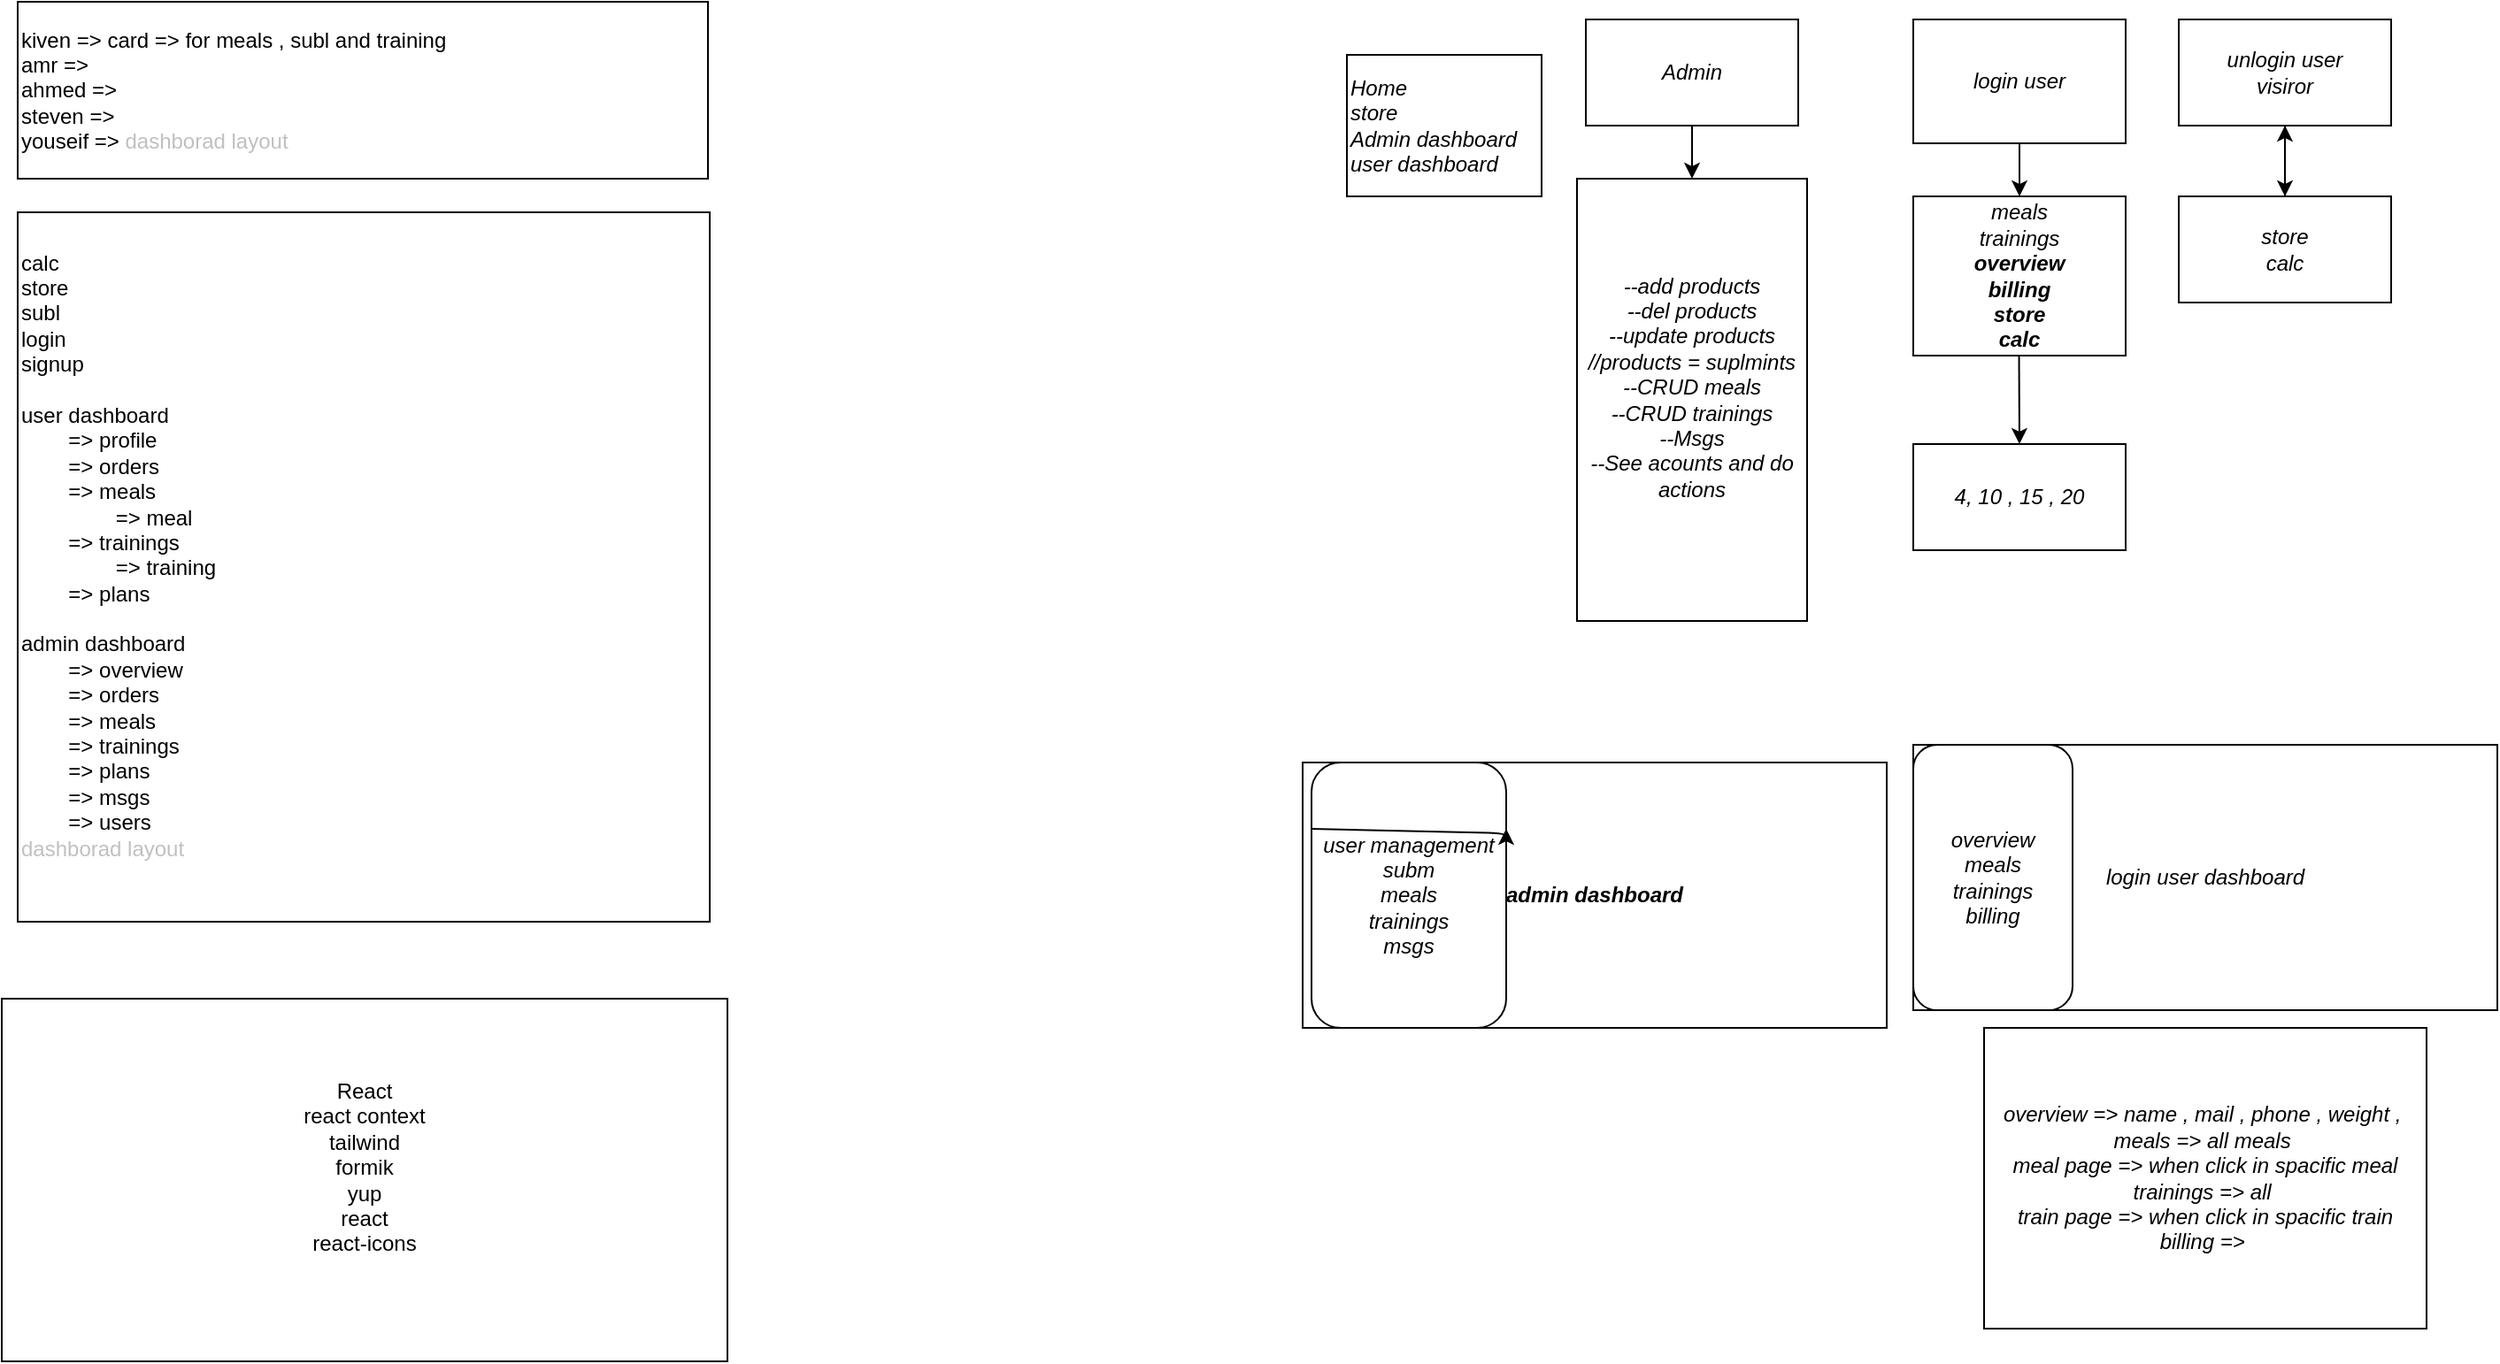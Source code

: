 <mxfile>
    <diagram id="DKa2GApFZwo3uTfHYqPl" name="Page-1">
        <mxGraphModel dx="1685" dy="469" grid="1" gridSize="10" guides="1" tooltips="1" connect="1" arrows="1" fold="1" page="1" pageScale="1" pageWidth="850" pageHeight="1100" math="0" shadow="0">
            <root>
                <mxCell id="0"/>
                <mxCell id="1" parent="0"/>
                <mxCell id="27" value="admin dashboard" style="rounded=0;whiteSpace=wrap;html=1;fontStyle=3" parent="1" vertex="1">
                    <mxGeometry x="95" y="600" width="330" height="150" as="geometry"/>
                </mxCell>
                <mxCell id="2" value="Home&lt;br&gt;store&lt;br&gt;Admin dashboard&lt;br&gt;user dashboard" style="rounded=0;whiteSpace=wrap;html=1;align=left;fontStyle=2" parent="1" vertex="1">
                    <mxGeometry x="120" y="200" width="110" height="80" as="geometry"/>
                </mxCell>
                <mxCell id="11" style="edgeStyle=none;html=1;exitX=0.5;exitY=1;exitDx=0;exitDy=0;entryX=0.5;entryY=0;entryDx=0;entryDy=0;" parent="1" source="3" target="7" edge="1">
                    <mxGeometry relative="1" as="geometry"/>
                </mxCell>
                <mxCell id="3" value="Admin" style="rounded=0;whiteSpace=wrap;html=1;fontStyle=2" parent="1" vertex="1">
                    <mxGeometry x="255" y="180" width="120" height="60" as="geometry"/>
                </mxCell>
                <mxCell id="12" style="edgeStyle=none;html=1;exitX=0.5;exitY=1;exitDx=0;exitDy=0;entryX=0.5;entryY=0;entryDx=0;entryDy=0;" parent="1" source="4" target="9" edge="1">
                    <mxGeometry relative="1" as="geometry">
                        <mxPoint x="640" y="240.0" as="sourcePoint"/>
                        <mxPoint x="640" y="270.0" as="targetPoint"/>
                    </mxGeometry>
                </mxCell>
                <mxCell id="4" value="login user" style="rounded=0;whiteSpace=wrap;html=1;fontStyle=2" parent="1" vertex="1">
                    <mxGeometry x="440" y="180" width="120" height="70" as="geometry"/>
                </mxCell>
                <mxCell id="7" value="&lt;font style=&quot;color: light-dark(rgb(0, 0, 0), rgb(255, 255, 255));&quot;&gt;&lt;font style=&quot;&quot;&gt;--add products&lt;br&gt;&lt;span&gt;--del products&lt;br&gt;&lt;/span&gt;&lt;/font&gt;&lt;span&gt;&lt;font style=&quot;&quot;&gt;--update products&lt;br&gt;//products = suplmints&lt;br&gt;&lt;/font&gt;--CRUD meals&lt;br&gt;--CRUD trainings&lt;br&gt;--Msgs&lt;br&gt;--See acounts and do actions&lt;br&gt;&lt;/span&gt;&lt;/font&gt;&lt;div&gt;&lt;span style=&quot;color: rgb(255, 255, 255);&quot;&gt;&lt;br&gt;&lt;/span&gt;&lt;/div&gt;" style="rounded=0;whiteSpace=wrap;html=1;fontStyle=2" parent="1" vertex="1">
                    <mxGeometry x="250" y="270" width="130" height="250" as="geometry"/>
                </mxCell>
                <mxCell id="14" style="edgeStyle=none;html=1;exitX=0.5;exitY=1;exitDx=0;exitDy=0;entryX=0.5;entryY=0;entryDx=0;entryDy=0;" parent="1" target="13" edge="1">
                    <mxGeometry relative="1" as="geometry">
                        <mxPoint x="499.62" y="340" as="sourcePoint"/>
                        <mxPoint x="499.62" y="380" as="targetPoint"/>
                    </mxGeometry>
                </mxCell>
                <mxCell id="9" value="meals&lt;br&gt;trainings&lt;br&gt;&lt;b&gt;overview&lt;br&gt;billing&lt;br&gt;store&lt;br&gt;calc&lt;/b&gt;" style="rounded=0;whiteSpace=wrap;html=1;fontStyle=2" parent="1" vertex="1">
                    <mxGeometry x="440" y="280" width="120" height="90" as="geometry"/>
                </mxCell>
                <mxCell id="13" value="4, 10 , 15 , 20" style="rounded=0;whiteSpace=wrap;html=1;fontStyle=2" parent="1" vertex="1">
                    <mxGeometry x="440" y="420" width="120" height="60" as="geometry"/>
                </mxCell>
                <mxCell id="20" style="edgeStyle=none;html=1;exitX=0.5;exitY=1;exitDx=0;exitDy=0;entryX=0.5;entryY=0;entryDx=0;entryDy=0;" parent="1" source="21" target="23" edge="1">
                    <mxGeometry relative="1" as="geometry"/>
                </mxCell>
                <mxCell id="21" value="unlogin user&lt;br&gt;visiror" style="rounded=0;whiteSpace=wrap;html=1;fontStyle=2" parent="1" vertex="1">
                    <mxGeometry x="590" y="180" width="120" height="60" as="geometry"/>
                </mxCell>
                <mxCell id="25" value="" style="edgeStyle=none;html=1;" parent="1" source="23" target="21" edge="1">
                    <mxGeometry relative="1" as="geometry">
                        <Array as="points">
                            <mxPoint x="650" y="250"/>
                        </Array>
                    </mxGeometry>
                </mxCell>
                <mxCell id="23" value="store&lt;br&gt;calc" style="rounded=0;whiteSpace=wrap;html=1;fontStyle=2" parent="1" vertex="1">
                    <mxGeometry x="590" y="280" width="120" height="60" as="geometry"/>
                </mxCell>
                <mxCell id="28" value="user management&lt;br&gt;subm&lt;br&gt;meals&lt;br&gt;trainings&lt;br&gt;msgs" style="rounded=1;whiteSpace=wrap;html=1;fontStyle=2" parent="1" vertex="1">
                    <mxGeometry x="100" y="600" width="110" height="150" as="geometry"/>
                </mxCell>
                <mxCell id="31" value="login user dashboard" style="rounded=0;whiteSpace=wrap;html=1;fontStyle=2" parent="1" vertex="1">
                    <mxGeometry x="440" y="590" width="330" height="150" as="geometry"/>
                </mxCell>
                <mxCell id="32" value="overview&lt;br&gt;meals&lt;br&gt;trainings&lt;br&gt;billing" style="rounded=1;whiteSpace=wrap;html=1;fontStyle=2" parent="1" vertex="1">
                    <mxGeometry x="440" y="590" width="90" height="150" as="geometry"/>
                </mxCell>
                <mxCell id="33" value="&lt;font style=&quot;color: light-dark(rgb(0, 0, 0), rgb(255, 255, 255));&quot;&gt;&lt;span&gt;overview =&amp;gt; name , mail , phone , weight ,&amp;nbsp;&lt;/span&gt;&lt;br style=&quot;scrollbar-color: rgb(75, 75, 75) rgb(27, 29, 30);&quot;&gt;&lt;span&gt;meals =&amp;gt; all meals&amp;nbsp;&lt;/span&gt;&lt;br style=&quot;scrollbar-color: rgb(75, 75, 75) rgb(27, 29, 30);&quot;&gt;&lt;span&gt;meal page =&amp;gt; when click in spacific meal&lt;br&gt;trainings =&amp;gt; all&amp;nbsp;&lt;br&gt;&lt;/span&gt;&lt;span&gt;train page =&amp;gt; when click in spacific train&lt;br&gt;billing =&amp;gt;&amp;nbsp;&lt;/span&gt;&lt;/font&gt;&lt;span style=&quot;color: rgb(255, 255, 255);&quot;&gt;&lt;/span&gt;" style="rounded=0;whiteSpace=wrap;html=1;fontStyle=2" parent="1" vertex="1">
                    <mxGeometry x="480" y="750" width="250" height="170" as="geometry"/>
                </mxCell>
                <mxCell id="40" style="edgeStyle=none;html=1;exitX=0;exitY=0.25;exitDx=0;exitDy=0;entryX=1;entryY=0.25;entryDx=0;entryDy=0;" parent="1" source="28" target="28" edge="1">
                    <mxGeometry relative="1" as="geometry">
                        <Array as="points">
                            <mxPoint x="210" y="640"/>
                        </Array>
                    </mxGeometry>
                </mxCell>
                <mxCell id="42" value="&lt;font style=&quot;&quot;&gt;&lt;font style=&quot;color: light-dark(rgb(0, 0, 0), rgb(255, 255, 255));&quot;&gt;kiven =&amp;gt; card =&amp;gt; for meals , subl and training&lt;/font&gt;&lt;br&gt;&lt;font style=&quot;color: light-dark(rgb(0, 0, 0), rgb(255, 255, 255));&quot;&gt;amr =&amp;gt;&lt;br&gt;&lt;/font&gt;&lt;font style=&quot;color: light-dark(rgb(0, 0, 0), rgb(255, 255, 255));&quot;&gt;ahmed =&amp;gt; &lt;span style=&quot;color: rgb(255, 255, 255);&quot;&gt;d&lt;/span&gt;&lt;br&gt;&lt;/font&gt;&lt;font style=&quot;color: light-dark(rgb(0, 0, 0), rgb(255, 255, 255));&quot;&gt;steven =&amp;gt;&amp;nbsp;&lt;br style=&quot;scrollbar-color: rgb(75, 75, 75) rgb(27, 29, 30);&quot;&gt;&lt;/font&gt;&lt;font style=&quot;color: light-dark(rgb(0, 0, 0), rgb(255, 255, 255));&quot;&gt;youseif =&amp;gt;&amp;nbsp;&lt;/font&gt;&lt;span style=&quot;color: rgb(192, 192, 192);&quot;&gt;dashborad layout&lt;/span&gt;&lt;/font&gt;" style="rounded=0;whiteSpace=wrap;html=1;align=left;" vertex="1" parent="1">
                    <mxGeometry x="-631" y="170" width="390" height="100" as="geometry"/>
                </mxCell>
                <mxCell id="44" value="&lt;font style=&quot;color: light-dark(rgb(0, 0, 0), rgb(255, 255, 255));&quot;&gt;calc&amp;nbsp;&lt;br&gt;store&lt;br&gt;subl&lt;br&gt;login&lt;br&gt;signup&lt;br&gt;&lt;br&gt;&lt;/font&gt;&lt;div&gt;&lt;font style=&quot;color: light-dark(rgb(0, 0, 0), rgb(255, 255, 255));&quot;&gt;user dashboard&amp;nbsp;&lt;br&gt;&lt;span style=&quot;white-space: pre;&quot;&gt;&#x9;&lt;/span&gt;=&amp;gt; profile&lt;br&gt;&lt;span style=&quot;white-space: pre;&quot;&gt;&#x9;&lt;/span&gt;=&amp;gt; orders&lt;br&gt;&lt;span style=&quot;white-space: pre;&quot;&gt;&#x9;&lt;/span&gt;=&amp;gt; meals&lt;br&gt;&lt;span style=&quot;white-space: pre;&quot;&gt;&#x9;&lt;/span&gt;&lt;span style=&quot;white-space: pre;&quot;&gt;&#x9;&lt;/span&gt;=&amp;gt; meal&lt;br&gt;&lt;span style=&quot;white-space: pre;&quot;&gt;&#x9;&lt;/span&gt;=&amp;gt; trainings&lt;br&gt;&lt;span style=&quot;white-space: pre;&quot;&gt;&#x9;&lt;/span&gt;&lt;span style=&quot;white-space: pre;&quot;&gt;&#x9;&lt;/span&gt;=&amp;gt; training&lt;br&gt;&lt;span style=&quot;white-space: pre;&quot;&gt;&#x9;&lt;/span&gt;=&amp;gt; plans&lt;br&gt;&lt;br&gt;&lt;/font&gt;&lt;font style=&quot;&quot;&gt;&lt;font style=&quot;color: light-dark(rgb(0, 0, 0), rgb(255, 255, 255));&quot;&gt;&lt;span&gt;admin dashboard&amp;nbsp;&lt;/span&gt;&lt;br style=&quot;scrollbar-color: rgb(75, 75, 75) rgb(27, 29, 30);&quot;&gt;&lt;span style=&quot;scrollbar-color: rgb(75, 75, 75) rgb(27, 29, 30); white-space: pre;&quot;&gt;&#x9;&lt;/span&gt;&lt;span&gt;=&amp;gt; overview&lt;/span&gt;&lt;br style=&quot;scrollbar-color: rgb(75, 75, 75) rgb(27, 29, 30);&quot;&gt;&lt;span style=&quot;scrollbar-color: rgb(75, 75, 75) rgb(27, 29, 30); white-space: pre;&quot;&gt;&#x9;&lt;/span&gt;&lt;span&gt;=&amp;gt; orders&lt;/span&gt;&lt;br style=&quot;scrollbar-color: rgb(75, 75, 75) rgb(27, 29, 30);&quot;&gt;&lt;span style=&quot;scrollbar-color: rgb(75, 75, 75) rgb(27, 29, 30); white-space: pre;&quot;&gt;&#x9;&lt;/span&gt;&lt;span&gt;=&amp;gt; meals&lt;/span&gt;&lt;br style=&quot;scrollbar-color: rgb(75, 75, 75) rgb(27, 29, 30);&quot;&gt;&lt;span style=&quot;scrollbar-color: rgb(75, 75, 75) rgb(27, 29, 30); white-space: pre;&quot;&gt;&#x9;&lt;/span&gt;&lt;span&gt;=&amp;gt; trainings&lt;/span&gt;&lt;br style=&quot;scrollbar-color: rgb(75, 75, 75) rgb(27, 29, 30);&quot;&gt;&lt;span style=&quot;scrollbar-color: rgb(75, 75, 75) rgb(27, 29, 30); white-space: pre;&quot;&gt;&#x9;&lt;/span&gt;&lt;/font&gt;&lt;span&gt;&lt;font style=&quot;color: light-dark(rgb(0, 0, 0), rgb(255, 255, 255));&quot;&gt;=&amp;gt; plans&lt;br&gt;&lt;span style=&quot;white-space: pre;&quot;&gt;&#x9;&lt;/span&gt;=&amp;gt; msgs&lt;br&gt;&lt;span style=&quot;white-space: pre;&quot;&gt;&#x9;&lt;/span&gt;=&amp;gt; users&lt;br&gt;&lt;/font&gt;&lt;/span&gt;&lt;span style=&quot;color: rgb(192, 192, 192);&quot;&gt;dashborad layout&lt;/span&gt;&lt;span&gt;&lt;br&gt;&lt;br&gt;&lt;/span&gt;&lt;/font&gt;&lt;/div&gt;" style="rounded=0;whiteSpace=wrap;html=1;align=left;" vertex="1" parent="1">
                    <mxGeometry x="-631" y="289" width="391" height="401" as="geometry"/>
                </mxCell>
                <mxCell id="46" value="React&lt;br&gt;react context&lt;br&gt;tailwind&lt;div&gt;formik&lt;br&gt;yup&lt;br&gt;react&lt;br&gt;react-icons&lt;br&gt;&lt;br&gt;&lt;/div&gt;" style="rounded=0;whiteSpace=wrap;html=1;" vertex="1" parent="1">
                    <mxGeometry x="-640" y="733.5" width="410" height="205" as="geometry"/>
                </mxCell>
            </root>
        </mxGraphModel>
    </diagram>
</mxfile>